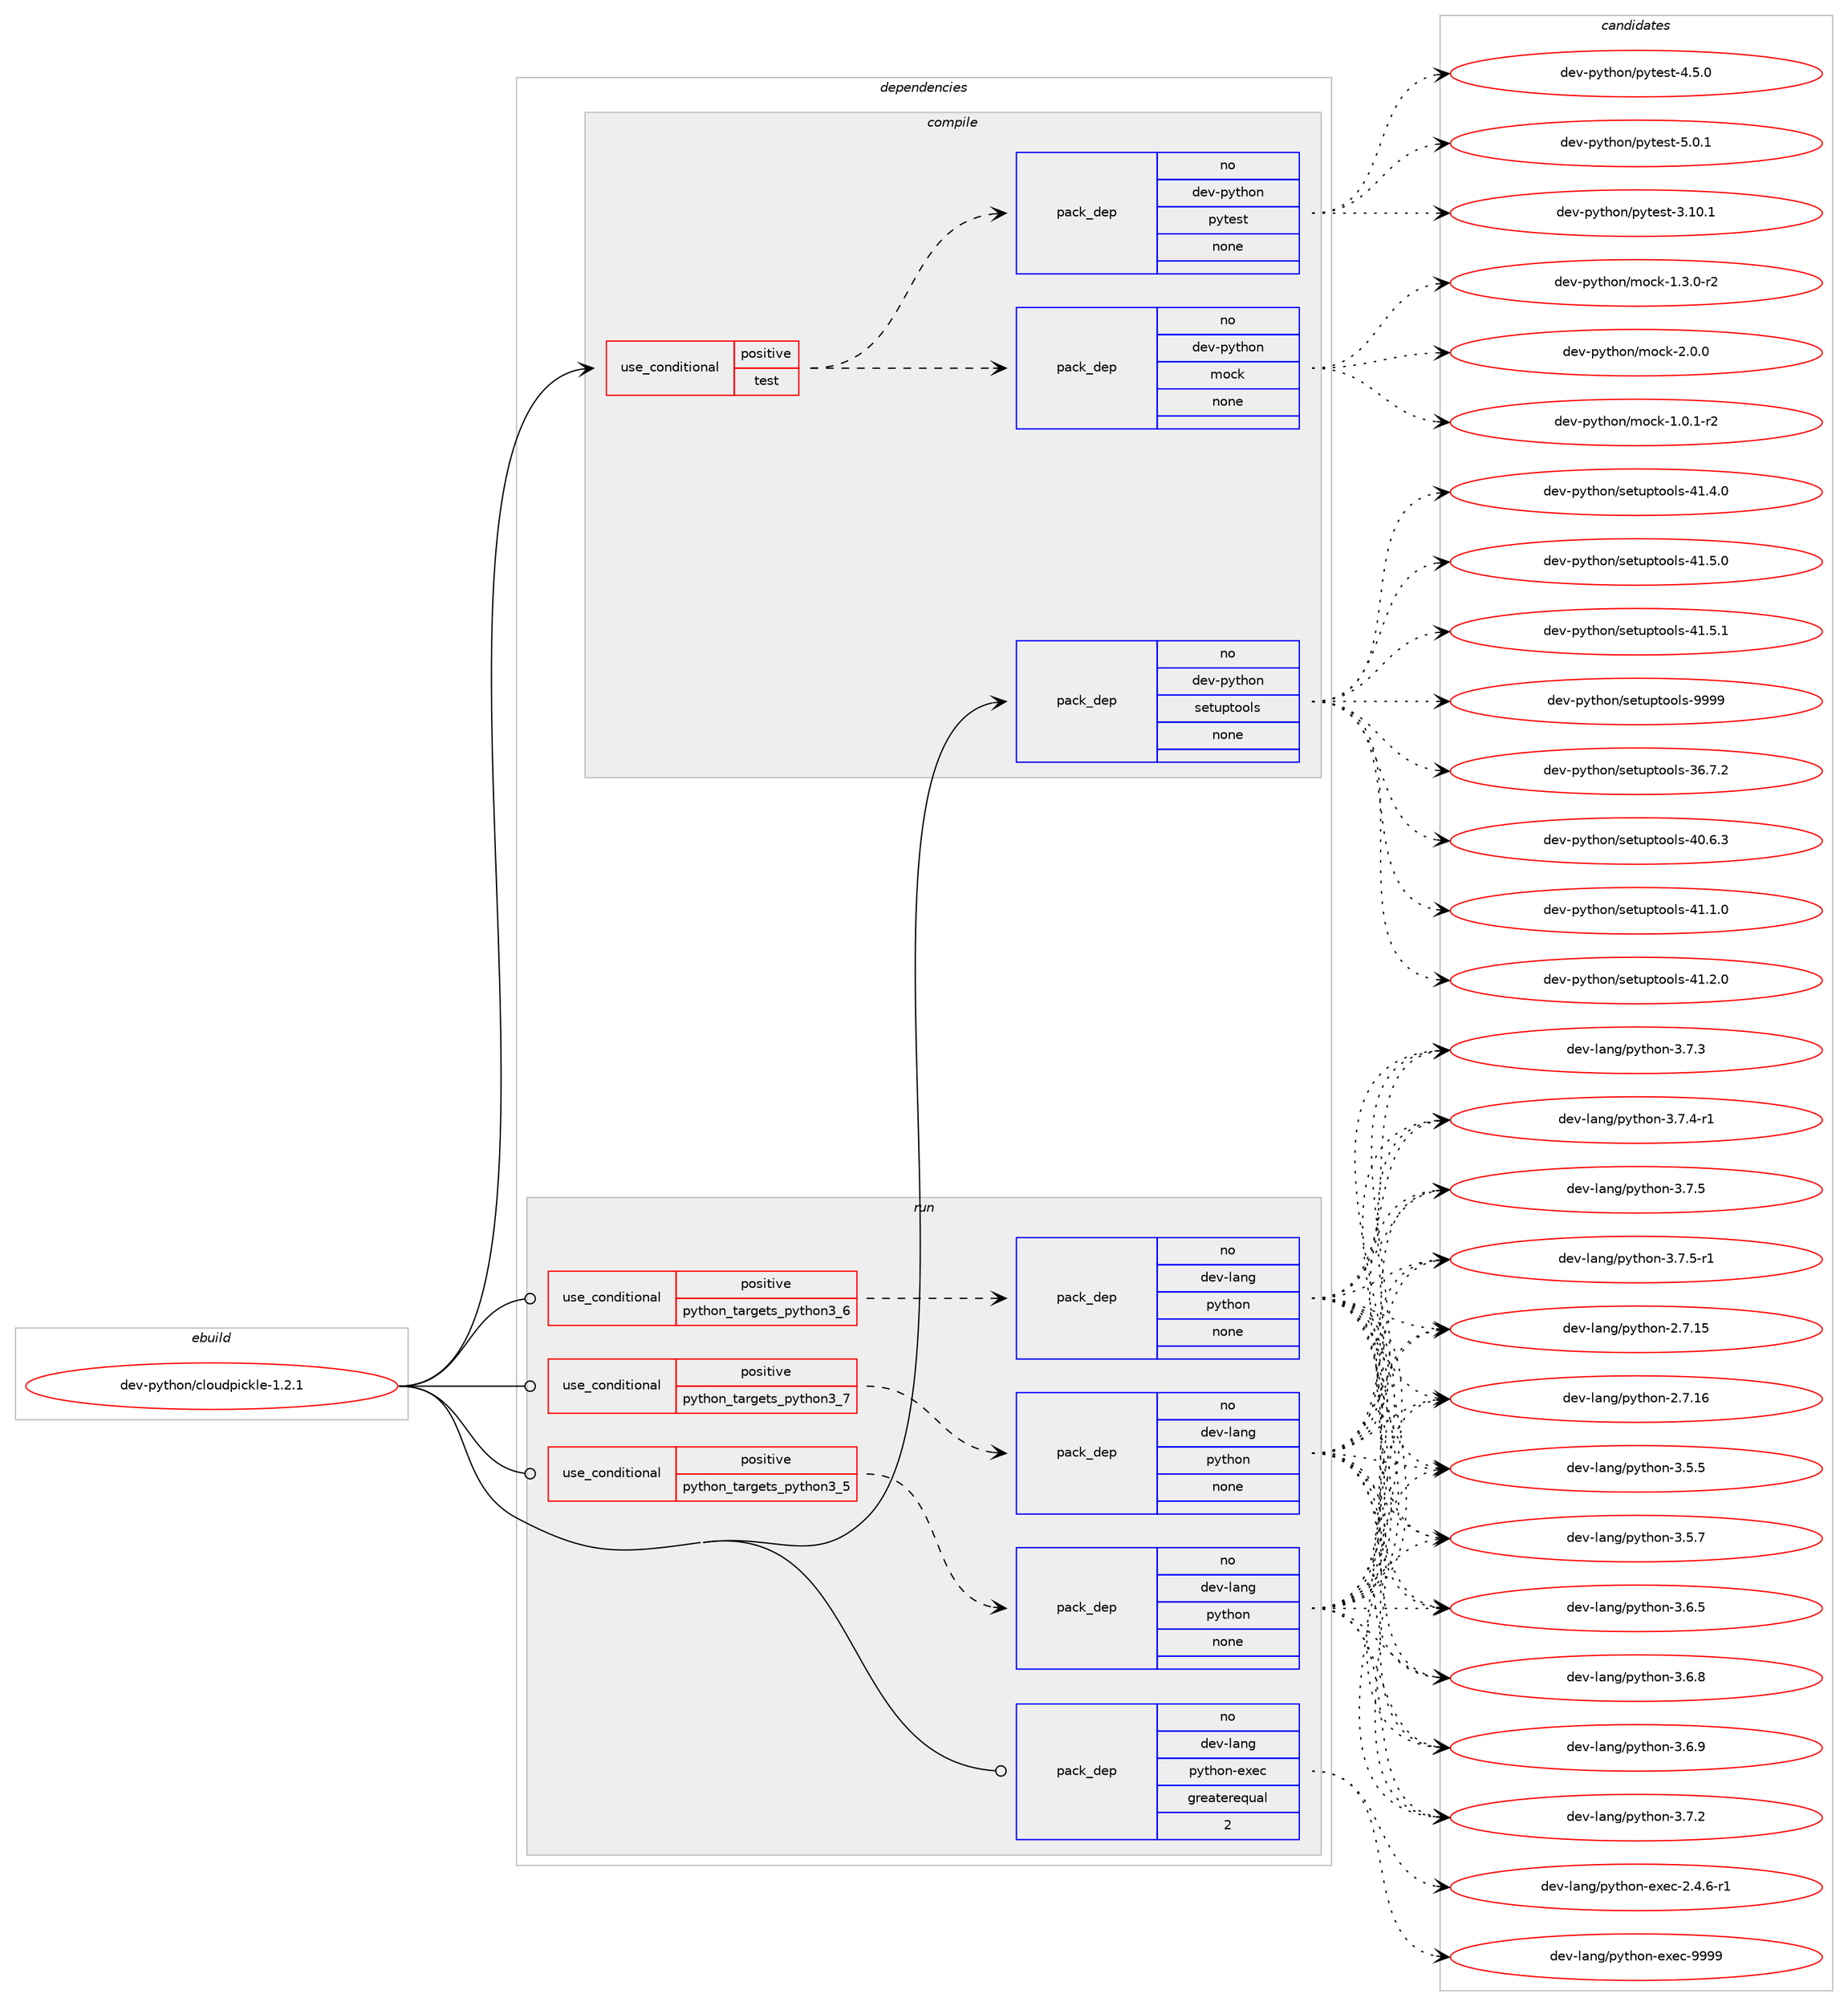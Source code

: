 digraph prolog {

# *************
# Graph options
# *************

newrank=true;
concentrate=true;
compound=true;
graph [rankdir=LR,fontname=Helvetica,fontsize=10,ranksep=1.5];#, ranksep=2.5, nodesep=0.2];
edge  [arrowhead=vee];
node  [fontname=Helvetica,fontsize=10];

# **********
# The ebuild
# **********

subgraph cluster_leftcol {
color=gray;
rank=same;
label=<<i>ebuild</i>>;
id [label="dev-python/cloudpickle-1.2.1", color=red, width=4, href="../dev-python/cloudpickle-1.2.1.svg"];
}

# ****************
# The dependencies
# ****************

subgraph cluster_midcol {
color=gray;
label=<<i>dependencies</i>>;
subgraph cluster_compile {
fillcolor="#eeeeee";
style=filled;
label=<<i>compile</i>>;
subgraph cond137665 {
dependency599330 [label=<<TABLE BORDER="0" CELLBORDER="1" CELLSPACING="0" CELLPADDING="4"><TR><TD ROWSPAN="3" CELLPADDING="10">use_conditional</TD></TR><TR><TD>positive</TD></TR><TR><TD>test</TD></TR></TABLE>>, shape=none, color=red];
subgraph pack449886 {
dependency599331 [label=<<TABLE BORDER="0" CELLBORDER="1" CELLSPACING="0" CELLPADDING="4" WIDTH="220"><TR><TD ROWSPAN="6" CELLPADDING="30">pack_dep</TD></TR><TR><TD WIDTH="110">no</TD></TR><TR><TD>dev-python</TD></TR><TR><TD>mock</TD></TR><TR><TD>none</TD></TR><TR><TD></TD></TR></TABLE>>, shape=none, color=blue];
}
dependency599330:e -> dependency599331:w [weight=20,style="dashed",arrowhead="vee"];
subgraph pack449887 {
dependency599332 [label=<<TABLE BORDER="0" CELLBORDER="1" CELLSPACING="0" CELLPADDING="4" WIDTH="220"><TR><TD ROWSPAN="6" CELLPADDING="30">pack_dep</TD></TR><TR><TD WIDTH="110">no</TD></TR><TR><TD>dev-python</TD></TR><TR><TD>pytest</TD></TR><TR><TD>none</TD></TR><TR><TD></TD></TR></TABLE>>, shape=none, color=blue];
}
dependency599330:e -> dependency599332:w [weight=20,style="dashed",arrowhead="vee"];
}
id:e -> dependency599330:w [weight=20,style="solid",arrowhead="vee"];
subgraph pack449888 {
dependency599333 [label=<<TABLE BORDER="0" CELLBORDER="1" CELLSPACING="0" CELLPADDING="4" WIDTH="220"><TR><TD ROWSPAN="6" CELLPADDING="30">pack_dep</TD></TR><TR><TD WIDTH="110">no</TD></TR><TR><TD>dev-python</TD></TR><TR><TD>setuptools</TD></TR><TR><TD>none</TD></TR><TR><TD></TD></TR></TABLE>>, shape=none, color=blue];
}
id:e -> dependency599333:w [weight=20,style="solid",arrowhead="vee"];
}
subgraph cluster_compileandrun {
fillcolor="#eeeeee";
style=filled;
label=<<i>compile and run</i>>;
}
subgraph cluster_run {
fillcolor="#eeeeee";
style=filled;
label=<<i>run</i>>;
subgraph cond137666 {
dependency599334 [label=<<TABLE BORDER="0" CELLBORDER="1" CELLSPACING="0" CELLPADDING="4"><TR><TD ROWSPAN="3" CELLPADDING="10">use_conditional</TD></TR><TR><TD>positive</TD></TR><TR><TD>python_targets_python3_5</TD></TR></TABLE>>, shape=none, color=red];
subgraph pack449889 {
dependency599335 [label=<<TABLE BORDER="0" CELLBORDER="1" CELLSPACING="0" CELLPADDING="4" WIDTH="220"><TR><TD ROWSPAN="6" CELLPADDING="30">pack_dep</TD></TR><TR><TD WIDTH="110">no</TD></TR><TR><TD>dev-lang</TD></TR><TR><TD>python</TD></TR><TR><TD>none</TD></TR><TR><TD></TD></TR></TABLE>>, shape=none, color=blue];
}
dependency599334:e -> dependency599335:w [weight=20,style="dashed",arrowhead="vee"];
}
id:e -> dependency599334:w [weight=20,style="solid",arrowhead="odot"];
subgraph cond137667 {
dependency599336 [label=<<TABLE BORDER="0" CELLBORDER="1" CELLSPACING="0" CELLPADDING="4"><TR><TD ROWSPAN="3" CELLPADDING="10">use_conditional</TD></TR><TR><TD>positive</TD></TR><TR><TD>python_targets_python3_6</TD></TR></TABLE>>, shape=none, color=red];
subgraph pack449890 {
dependency599337 [label=<<TABLE BORDER="0" CELLBORDER="1" CELLSPACING="0" CELLPADDING="4" WIDTH="220"><TR><TD ROWSPAN="6" CELLPADDING="30">pack_dep</TD></TR><TR><TD WIDTH="110">no</TD></TR><TR><TD>dev-lang</TD></TR><TR><TD>python</TD></TR><TR><TD>none</TD></TR><TR><TD></TD></TR></TABLE>>, shape=none, color=blue];
}
dependency599336:e -> dependency599337:w [weight=20,style="dashed",arrowhead="vee"];
}
id:e -> dependency599336:w [weight=20,style="solid",arrowhead="odot"];
subgraph cond137668 {
dependency599338 [label=<<TABLE BORDER="0" CELLBORDER="1" CELLSPACING="0" CELLPADDING="4"><TR><TD ROWSPAN="3" CELLPADDING="10">use_conditional</TD></TR><TR><TD>positive</TD></TR><TR><TD>python_targets_python3_7</TD></TR></TABLE>>, shape=none, color=red];
subgraph pack449891 {
dependency599339 [label=<<TABLE BORDER="0" CELLBORDER="1" CELLSPACING="0" CELLPADDING="4" WIDTH="220"><TR><TD ROWSPAN="6" CELLPADDING="30">pack_dep</TD></TR><TR><TD WIDTH="110">no</TD></TR><TR><TD>dev-lang</TD></TR><TR><TD>python</TD></TR><TR><TD>none</TD></TR><TR><TD></TD></TR></TABLE>>, shape=none, color=blue];
}
dependency599338:e -> dependency599339:w [weight=20,style="dashed",arrowhead="vee"];
}
id:e -> dependency599338:w [weight=20,style="solid",arrowhead="odot"];
subgraph pack449892 {
dependency599340 [label=<<TABLE BORDER="0" CELLBORDER="1" CELLSPACING="0" CELLPADDING="4" WIDTH="220"><TR><TD ROWSPAN="6" CELLPADDING="30">pack_dep</TD></TR><TR><TD WIDTH="110">no</TD></TR><TR><TD>dev-lang</TD></TR><TR><TD>python-exec</TD></TR><TR><TD>greaterequal</TD></TR><TR><TD>2</TD></TR></TABLE>>, shape=none, color=blue];
}
id:e -> dependency599340:w [weight=20,style="solid",arrowhead="odot"];
}
}

# **************
# The candidates
# **************

subgraph cluster_choices {
rank=same;
color=gray;
label=<<i>candidates</i>>;

subgraph choice449886 {
color=black;
nodesep=1;
choice1001011184511212111610411111047109111991074549464846494511450 [label="dev-python/mock-1.0.1-r2", color=red, width=4,href="../dev-python/mock-1.0.1-r2.svg"];
choice1001011184511212111610411111047109111991074549465146484511450 [label="dev-python/mock-1.3.0-r2", color=red, width=4,href="../dev-python/mock-1.3.0-r2.svg"];
choice100101118451121211161041111104710911199107455046484648 [label="dev-python/mock-2.0.0", color=red, width=4,href="../dev-python/mock-2.0.0.svg"];
dependency599331:e -> choice1001011184511212111610411111047109111991074549464846494511450:w [style=dotted,weight="100"];
dependency599331:e -> choice1001011184511212111610411111047109111991074549465146484511450:w [style=dotted,weight="100"];
dependency599331:e -> choice100101118451121211161041111104710911199107455046484648:w [style=dotted,weight="100"];
}
subgraph choice449887 {
color=black;
nodesep=1;
choice100101118451121211161041111104711212111610111511645514649484649 [label="dev-python/pytest-3.10.1", color=red, width=4,href="../dev-python/pytest-3.10.1.svg"];
choice1001011184511212111610411111047112121116101115116455246534648 [label="dev-python/pytest-4.5.0", color=red, width=4,href="../dev-python/pytest-4.5.0.svg"];
choice1001011184511212111610411111047112121116101115116455346484649 [label="dev-python/pytest-5.0.1", color=red, width=4,href="../dev-python/pytest-5.0.1.svg"];
dependency599332:e -> choice100101118451121211161041111104711212111610111511645514649484649:w [style=dotted,weight="100"];
dependency599332:e -> choice1001011184511212111610411111047112121116101115116455246534648:w [style=dotted,weight="100"];
dependency599332:e -> choice1001011184511212111610411111047112121116101115116455346484649:w [style=dotted,weight="100"];
}
subgraph choice449888 {
color=black;
nodesep=1;
choice100101118451121211161041111104711510111611711211611111110811545515446554650 [label="dev-python/setuptools-36.7.2", color=red, width=4,href="../dev-python/setuptools-36.7.2.svg"];
choice100101118451121211161041111104711510111611711211611111110811545524846544651 [label="dev-python/setuptools-40.6.3", color=red, width=4,href="../dev-python/setuptools-40.6.3.svg"];
choice100101118451121211161041111104711510111611711211611111110811545524946494648 [label="dev-python/setuptools-41.1.0", color=red, width=4,href="../dev-python/setuptools-41.1.0.svg"];
choice100101118451121211161041111104711510111611711211611111110811545524946504648 [label="dev-python/setuptools-41.2.0", color=red, width=4,href="../dev-python/setuptools-41.2.0.svg"];
choice100101118451121211161041111104711510111611711211611111110811545524946524648 [label="dev-python/setuptools-41.4.0", color=red, width=4,href="../dev-python/setuptools-41.4.0.svg"];
choice100101118451121211161041111104711510111611711211611111110811545524946534648 [label="dev-python/setuptools-41.5.0", color=red, width=4,href="../dev-python/setuptools-41.5.0.svg"];
choice100101118451121211161041111104711510111611711211611111110811545524946534649 [label="dev-python/setuptools-41.5.1", color=red, width=4,href="../dev-python/setuptools-41.5.1.svg"];
choice10010111845112121116104111110471151011161171121161111111081154557575757 [label="dev-python/setuptools-9999", color=red, width=4,href="../dev-python/setuptools-9999.svg"];
dependency599333:e -> choice100101118451121211161041111104711510111611711211611111110811545515446554650:w [style=dotted,weight="100"];
dependency599333:e -> choice100101118451121211161041111104711510111611711211611111110811545524846544651:w [style=dotted,weight="100"];
dependency599333:e -> choice100101118451121211161041111104711510111611711211611111110811545524946494648:w [style=dotted,weight="100"];
dependency599333:e -> choice100101118451121211161041111104711510111611711211611111110811545524946504648:w [style=dotted,weight="100"];
dependency599333:e -> choice100101118451121211161041111104711510111611711211611111110811545524946524648:w [style=dotted,weight="100"];
dependency599333:e -> choice100101118451121211161041111104711510111611711211611111110811545524946534648:w [style=dotted,weight="100"];
dependency599333:e -> choice100101118451121211161041111104711510111611711211611111110811545524946534649:w [style=dotted,weight="100"];
dependency599333:e -> choice10010111845112121116104111110471151011161171121161111111081154557575757:w [style=dotted,weight="100"];
}
subgraph choice449889 {
color=black;
nodesep=1;
choice10010111845108971101034711212111610411111045504655464953 [label="dev-lang/python-2.7.15", color=red, width=4,href="../dev-lang/python-2.7.15.svg"];
choice10010111845108971101034711212111610411111045504655464954 [label="dev-lang/python-2.7.16", color=red, width=4,href="../dev-lang/python-2.7.16.svg"];
choice100101118451089711010347112121116104111110455146534653 [label="dev-lang/python-3.5.5", color=red, width=4,href="../dev-lang/python-3.5.5.svg"];
choice100101118451089711010347112121116104111110455146534655 [label="dev-lang/python-3.5.7", color=red, width=4,href="../dev-lang/python-3.5.7.svg"];
choice100101118451089711010347112121116104111110455146544653 [label="dev-lang/python-3.6.5", color=red, width=4,href="../dev-lang/python-3.6.5.svg"];
choice100101118451089711010347112121116104111110455146544656 [label="dev-lang/python-3.6.8", color=red, width=4,href="../dev-lang/python-3.6.8.svg"];
choice100101118451089711010347112121116104111110455146544657 [label="dev-lang/python-3.6.9", color=red, width=4,href="../dev-lang/python-3.6.9.svg"];
choice100101118451089711010347112121116104111110455146554650 [label="dev-lang/python-3.7.2", color=red, width=4,href="../dev-lang/python-3.7.2.svg"];
choice100101118451089711010347112121116104111110455146554651 [label="dev-lang/python-3.7.3", color=red, width=4,href="../dev-lang/python-3.7.3.svg"];
choice1001011184510897110103471121211161041111104551465546524511449 [label="dev-lang/python-3.7.4-r1", color=red, width=4,href="../dev-lang/python-3.7.4-r1.svg"];
choice100101118451089711010347112121116104111110455146554653 [label="dev-lang/python-3.7.5", color=red, width=4,href="../dev-lang/python-3.7.5.svg"];
choice1001011184510897110103471121211161041111104551465546534511449 [label="dev-lang/python-3.7.5-r1", color=red, width=4,href="../dev-lang/python-3.7.5-r1.svg"];
dependency599335:e -> choice10010111845108971101034711212111610411111045504655464953:w [style=dotted,weight="100"];
dependency599335:e -> choice10010111845108971101034711212111610411111045504655464954:w [style=dotted,weight="100"];
dependency599335:e -> choice100101118451089711010347112121116104111110455146534653:w [style=dotted,weight="100"];
dependency599335:e -> choice100101118451089711010347112121116104111110455146534655:w [style=dotted,weight="100"];
dependency599335:e -> choice100101118451089711010347112121116104111110455146544653:w [style=dotted,weight="100"];
dependency599335:e -> choice100101118451089711010347112121116104111110455146544656:w [style=dotted,weight="100"];
dependency599335:e -> choice100101118451089711010347112121116104111110455146544657:w [style=dotted,weight="100"];
dependency599335:e -> choice100101118451089711010347112121116104111110455146554650:w [style=dotted,weight="100"];
dependency599335:e -> choice100101118451089711010347112121116104111110455146554651:w [style=dotted,weight="100"];
dependency599335:e -> choice1001011184510897110103471121211161041111104551465546524511449:w [style=dotted,weight="100"];
dependency599335:e -> choice100101118451089711010347112121116104111110455146554653:w [style=dotted,weight="100"];
dependency599335:e -> choice1001011184510897110103471121211161041111104551465546534511449:w [style=dotted,weight="100"];
}
subgraph choice449890 {
color=black;
nodesep=1;
choice10010111845108971101034711212111610411111045504655464953 [label="dev-lang/python-2.7.15", color=red, width=4,href="../dev-lang/python-2.7.15.svg"];
choice10010111845108971101034711212111610411111045504655464954 [label="dev-lang/python-2.7.16", color=red, width=4,href="../dev-lang/python-2.7.16.svg"];
choice100101118451089711010347112121116104111110455146534653 [label="dev-lang/python-3.5.5", color=red, width=4,href="../dev-lang/python-3.5.5.svg"];
choice100101118451089711010347112121116104111110455146534655 [label="dev-lang/python-3.5.7", color=red, width=4,href="../dev-lang/python-3.5.7.svg"];
choice100101118451089711010347112121116104111110455146544653 [label="dev-lang/python-3.6.5", color=red, width=4,href="../dev-lang/python-3.6.5.svg"];
choice100101118451089711010347112121116104111110455146544656 [label="dev-lang/python-3.6.8", color=red, width=4,href="../dev-lang/python-3.6.8.svg"];
choice100101118451089711010347112121116104111110455146544657 [label="dev-lang/python-3.6.9", color=red, width=4,href="../dev-lang/python-3.6.9.svg"];
choice100101118451089711010347112121116104111110455146554650 [label="dev-lang/python-3.7.2", color=red, width=4,href="../dev-lang/python-3.7.2.svg"];
choice100101118451089711010347112121116104111110455146554651 [label="dev-lang/python-3.7.3", color=red, width=4,href="../dev-lang/python-3.7.3.svg"];
choice1001011184510897110103471121211161041111104551465546524511449 [label="dev-lang/python-3.7.4-r1", color=red, width=4,href="../dev-lang/python-3.7.4-r1.svg"];
choice100101118451089711010347112121116104111110455146554653 [label="dev-lang/python-3.7.5", color=red, width=4,href="../dev-lang/python-3.7.5.svg"];
choice1001011184510897110103471121211161041111104551465546534511449 [label="dev-lang/python-3.7.5-r1", color=red, width=4,href="../dev-lang/python-3.7.5-r1.svg"];
dependency599337:e -> choice10010111845108971101034711212111610411111045504655464953:w [style=dotted,weight="100"];
dependency599337:e -> choice10010111845108971101034711212111610411111045504655464954:w [style=dotted,weight="100"];
dependency599337:e -> choice100101118451089711010347112121116104111110455146534653:w [style=dotted,weight="100"];
dependency599337:e -> choice100101118451089711010347112121116104111110455146534655:w [style=dotted,weight="100"];
dependency599337:e -> choice100101118451089711010347112121116104111110455146544653:w [style=dotted,weight="100"];
dependency599337:e -> choice100101118451089711010347112121116104111110455146544656:w [style=dotted,weight="100"];
dependency599337:e -> choice100101118451089711010347112121116104111110455146544657:w [style=dotted,weight="100"];
dependency599337:e -> choice100101118451089711010347112121116104111110455146554650:w [style=dotted,weight="100"];
dependency599337:e -> choice100101118451089711010347112121116104111110455146554651:w [style=dotted,weight="100"];
dependency599337:e -> choice1001011184510897110103471121211161041111104551465546524511449:w [style=dotted,weight="100"];
dependency599337:e -> choice100101118451089711010347112121116104111110455146554653:w [style=dotted,weight="100"];
dependency599337:e -> choice1001011184510897110103471121211161041111104551465546534511449:w [style=dotted,weight="100"];
}
subgraph choice449891 {
color=black;
nodesep=1;
choice10010111845108971101034711212111610411111045504655464953 [label="dev-lang/python-2.7.15", color=red, width=4,href="../dev-lang/python-2.7.15.svg"];
choice10010111845108971101034711212111610411111045504655464954 [label="dev-lang/python-2.7.16", color=red, width=4,href="../dev-lang/python-2.7.16.svg"];
choice100101118451089711010347112121116104111110455146534653 [label="dev-lang/python-3.5.5", color=red, width=4,href="../dev-lang/python-3.5.5.svg"];
choice100101118451089711010347112121116104111110455146534655 [label="dev-lang/python-3.5.7", color=red, width=4,href="../dev-lang/python-3.5.7.svg"];
choice100101118451089711010347112121116104111110455146544653 [label="dev-lang/python-3.6.5", color=red, width=4,href="../dev-lang/python-3.6.5.svg"];
choice100101118451089711010347112121116104111110455146544656 [label="dev-lang/python-3.6.8", color=red, width=4,href="../dev-lang/python-3.6.8.svg"];
choice100101118451089711010347112121116104111110455146544657 [label="dev-lang/python-3.6.9", color=red, width=4,href="../dev-lang/python-3.6.9.svg"];
choice100101118451089711010347112121116104111110455146554650 [label="dev-lang/python-3.7.2", color=red, width=4,href="../dev-lang/python-3.7.2.svg"];
choice100101118451089711010347112121116104111110455146554651 [label="dev-lang/python-3.7.3", color=red, width=4,href="../dev-lang/python-3.7.3.svg"];
choice1001011184510897110103471121211161041111104551465546524511449 [label="dev-lang/python-3.7.4-r1", color=red, width=4,href="../dev-lang/python-3.7.4-r1.svg"];
choice100101118451089711010347112121116104111110455146554653 [label="dev-lang/python-3.7.5", color=red, width=4,href="../dev-lang/python-3.7.5.svg"];
choice1001011184510897110103471121211161041111104551465546534511449 [label="dev-lang/python-3.7.5-r1", color=red, width=4,href="../dev-lang/python-3.7.5-r1.svg"];
dependency599339:e -> choice10010111845108971101034711212111610411111045504655464953:w [style=dotted,weight="100"];
dependency599339:e -> choice10010111845108971101034711212111610411111045504655464954:w [style=dotted,weight="100"];
dependency599339:e -> choice100101118451089711010347112121116104111110455146534653:w [style=dotted,weight="100"];
dependency599339:e -> choice100101118451089711010347112121116104111110455146534655:w [style=dotted,weight="100"];
dependency599339:e -> choice100101118451089711010347112121116104111110455146544653:w [style=dotted,weight="100"];
dependency599339:e -> choice100101118451089711010347112121116104111110455146544656:w [style=dotted,weight="100"];
dependency599339:e -> choice100101118451089711010347112121116104111110455146544657:w [style=dotted,weight="100"];
dependency599339:e -> choice100101118451089711010347112121116104111110455146554650:w [style=dotted,weight="100"];
dependency599339:e -> choice100101118451089711010347112121116104111110455146554651:w [style=dotted,weight="100"];
dependency599339:e -> choice1001011184510897110103471121211161041111104551465546524511449:w [style=dotted,weight="100"];
dependency599339:e -> choice100101118451089711010347112121116104111110455146554653:w [style=dotted,weight="100"];
dependency599339:e -> choice1001011184510897110103471121211161041111104551465546534511449:w [style=dotted,weight="100"];
}
subgraph choice449892 {
color=black;
nodesep=1;
choice10010111845108971101034711212111610411111045101120101994550465246544511449 [label="dev-lang/python-exec-2.4.6-r1", color=red, width=4,href="../dev-lang/python-exec-2.4.6-r1.svg"];
choice10010111845108971101034711212111610411111045101120101994557575757 [label="dev-lang/python-exec-9999", color=red, width=4,href="../dev-lang/python-exec-9999.svg"];
dependency599340:e -> choice10010111845108971101034711212111610411111045101120101994550465246544511449:w [style=dotted,weight="100"];
dependency599340:e -> choice10010111845108971101034711212111610411111045101120101994557575757:w [style=dotted,weight="100"];
}
}

}
